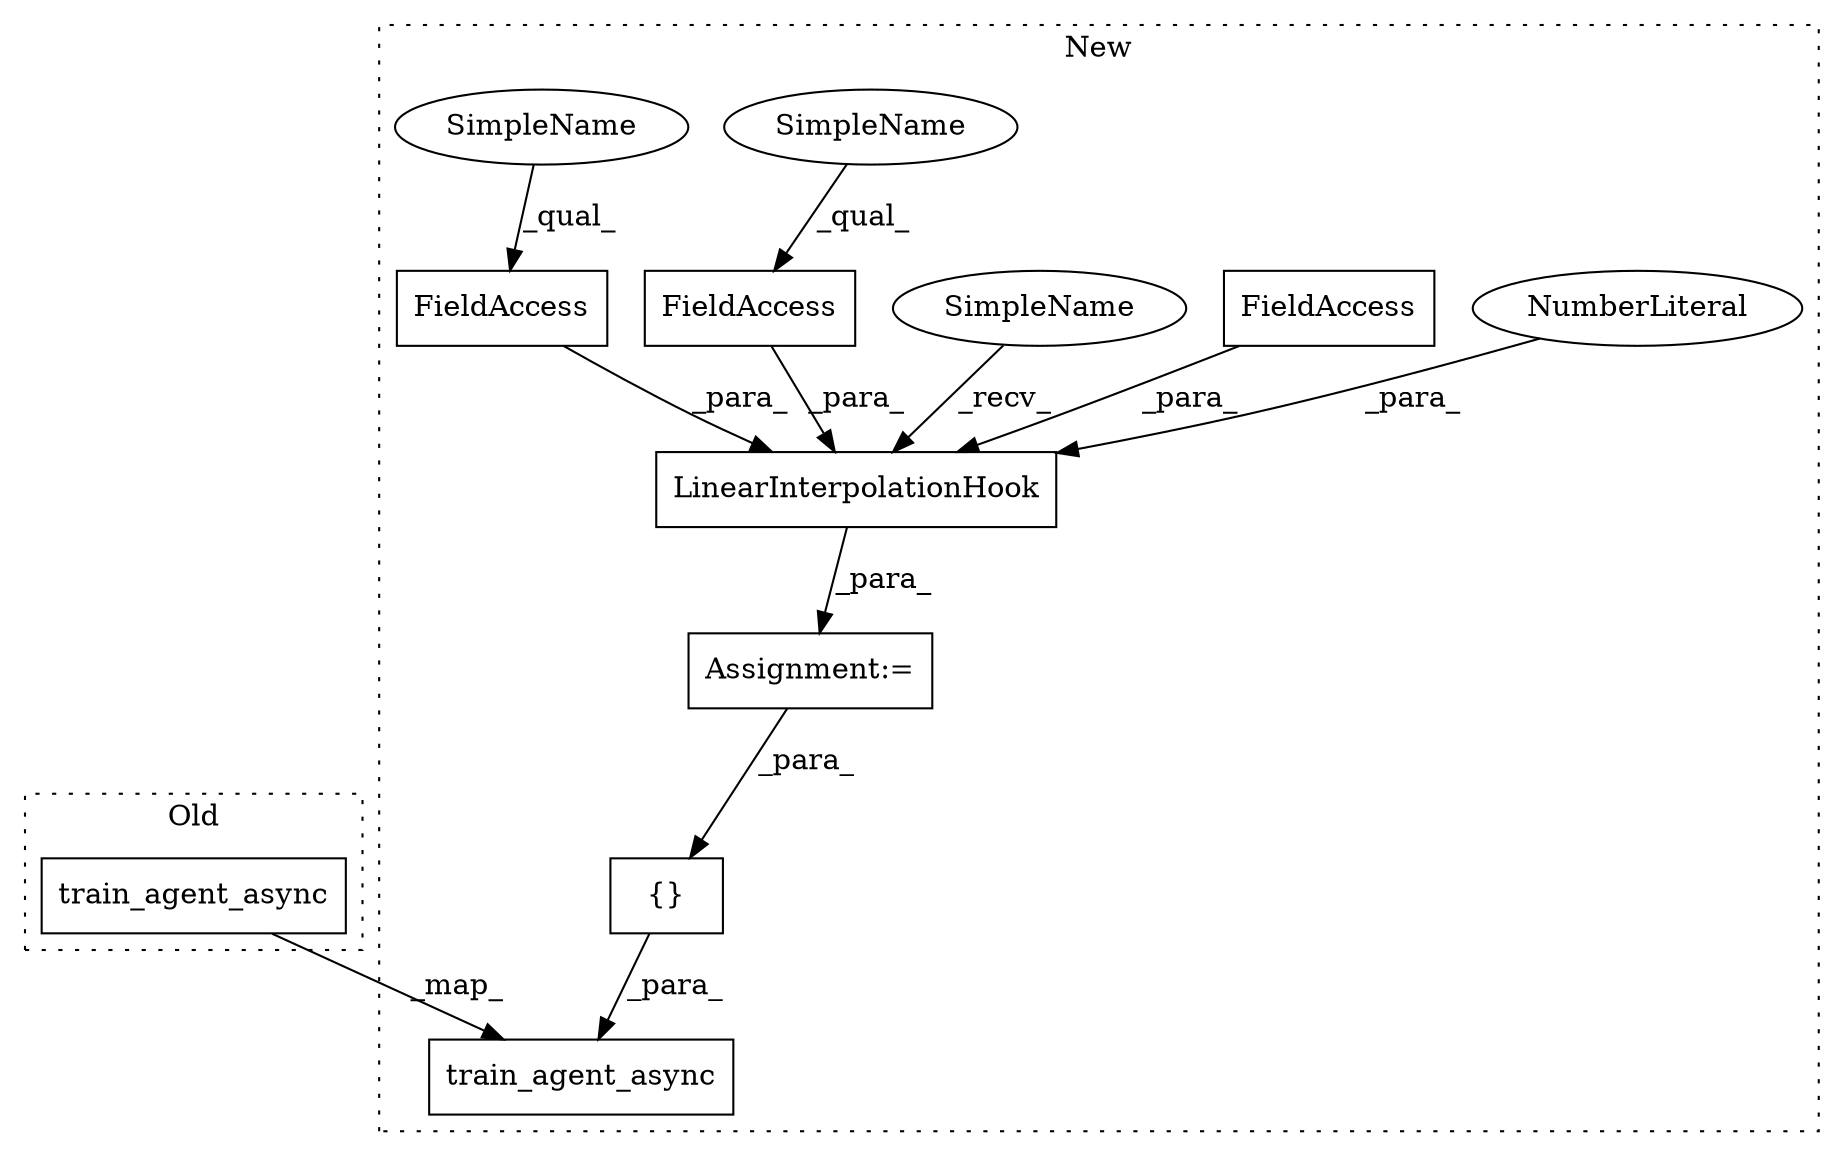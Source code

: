 digraph G {
subgraph cluster0 {
1 [label="train_agent_async" a="32" s="4177,4310" l="18,1" shape="box"];
label = "Old";
style="dotted";
}
subgraph cluster1 {
2 [label="train_agent_async" a="32" s="4465,4623" l="18,1" shape="box"];
3 [label="Assignment:=" a="7" s="4377" l="1" shape="box"];
4 [label="LinearInterpolationHook" a="32" s="4390,4444" l="24,1" shape="box"];
5 [label="{}" a="4" s="4608,4622" l="1,1" shape="box"];
6 [label="NumberLiteral" a="34" s="4433" l="1" shape="ellipse"];
7 [label="FieldAccess" a="22" s="4414" l="10" shape="box"];
8 [label="FieldAccess" a="22" s="4425" l="7" shape="box"];
9 [label="FieldAccess" a="22" s="4435" l="9" shape="box"];
10 [label="SimpleName" a="42" s="4378" l="11" shape="ellipse"];
11 [label="SimpleName" a="42" s="4414" l="4" shape="ellipse"];
12 [label="SimpleName" a="42" s="4425" l="4" shape="ellipse"];
label = "New";
style="dotted";
}
1 -> 2 [label="_map_"];
3 -> 5 [label="_para_"];
4 -> 3 [label="_para_"];
5 -> 2 [label="_para_"];
6 -> 4 [label="_para_"];
7 -> 4 [label="_para_"];
8 -> 4 [label="_para_"];
9 -> 4 [label="_para_"];
10 -> 4 [label="_recv_"];
11 -> 7 [label="_qual_"];
12 -> 8 [label="_qual_"];
}